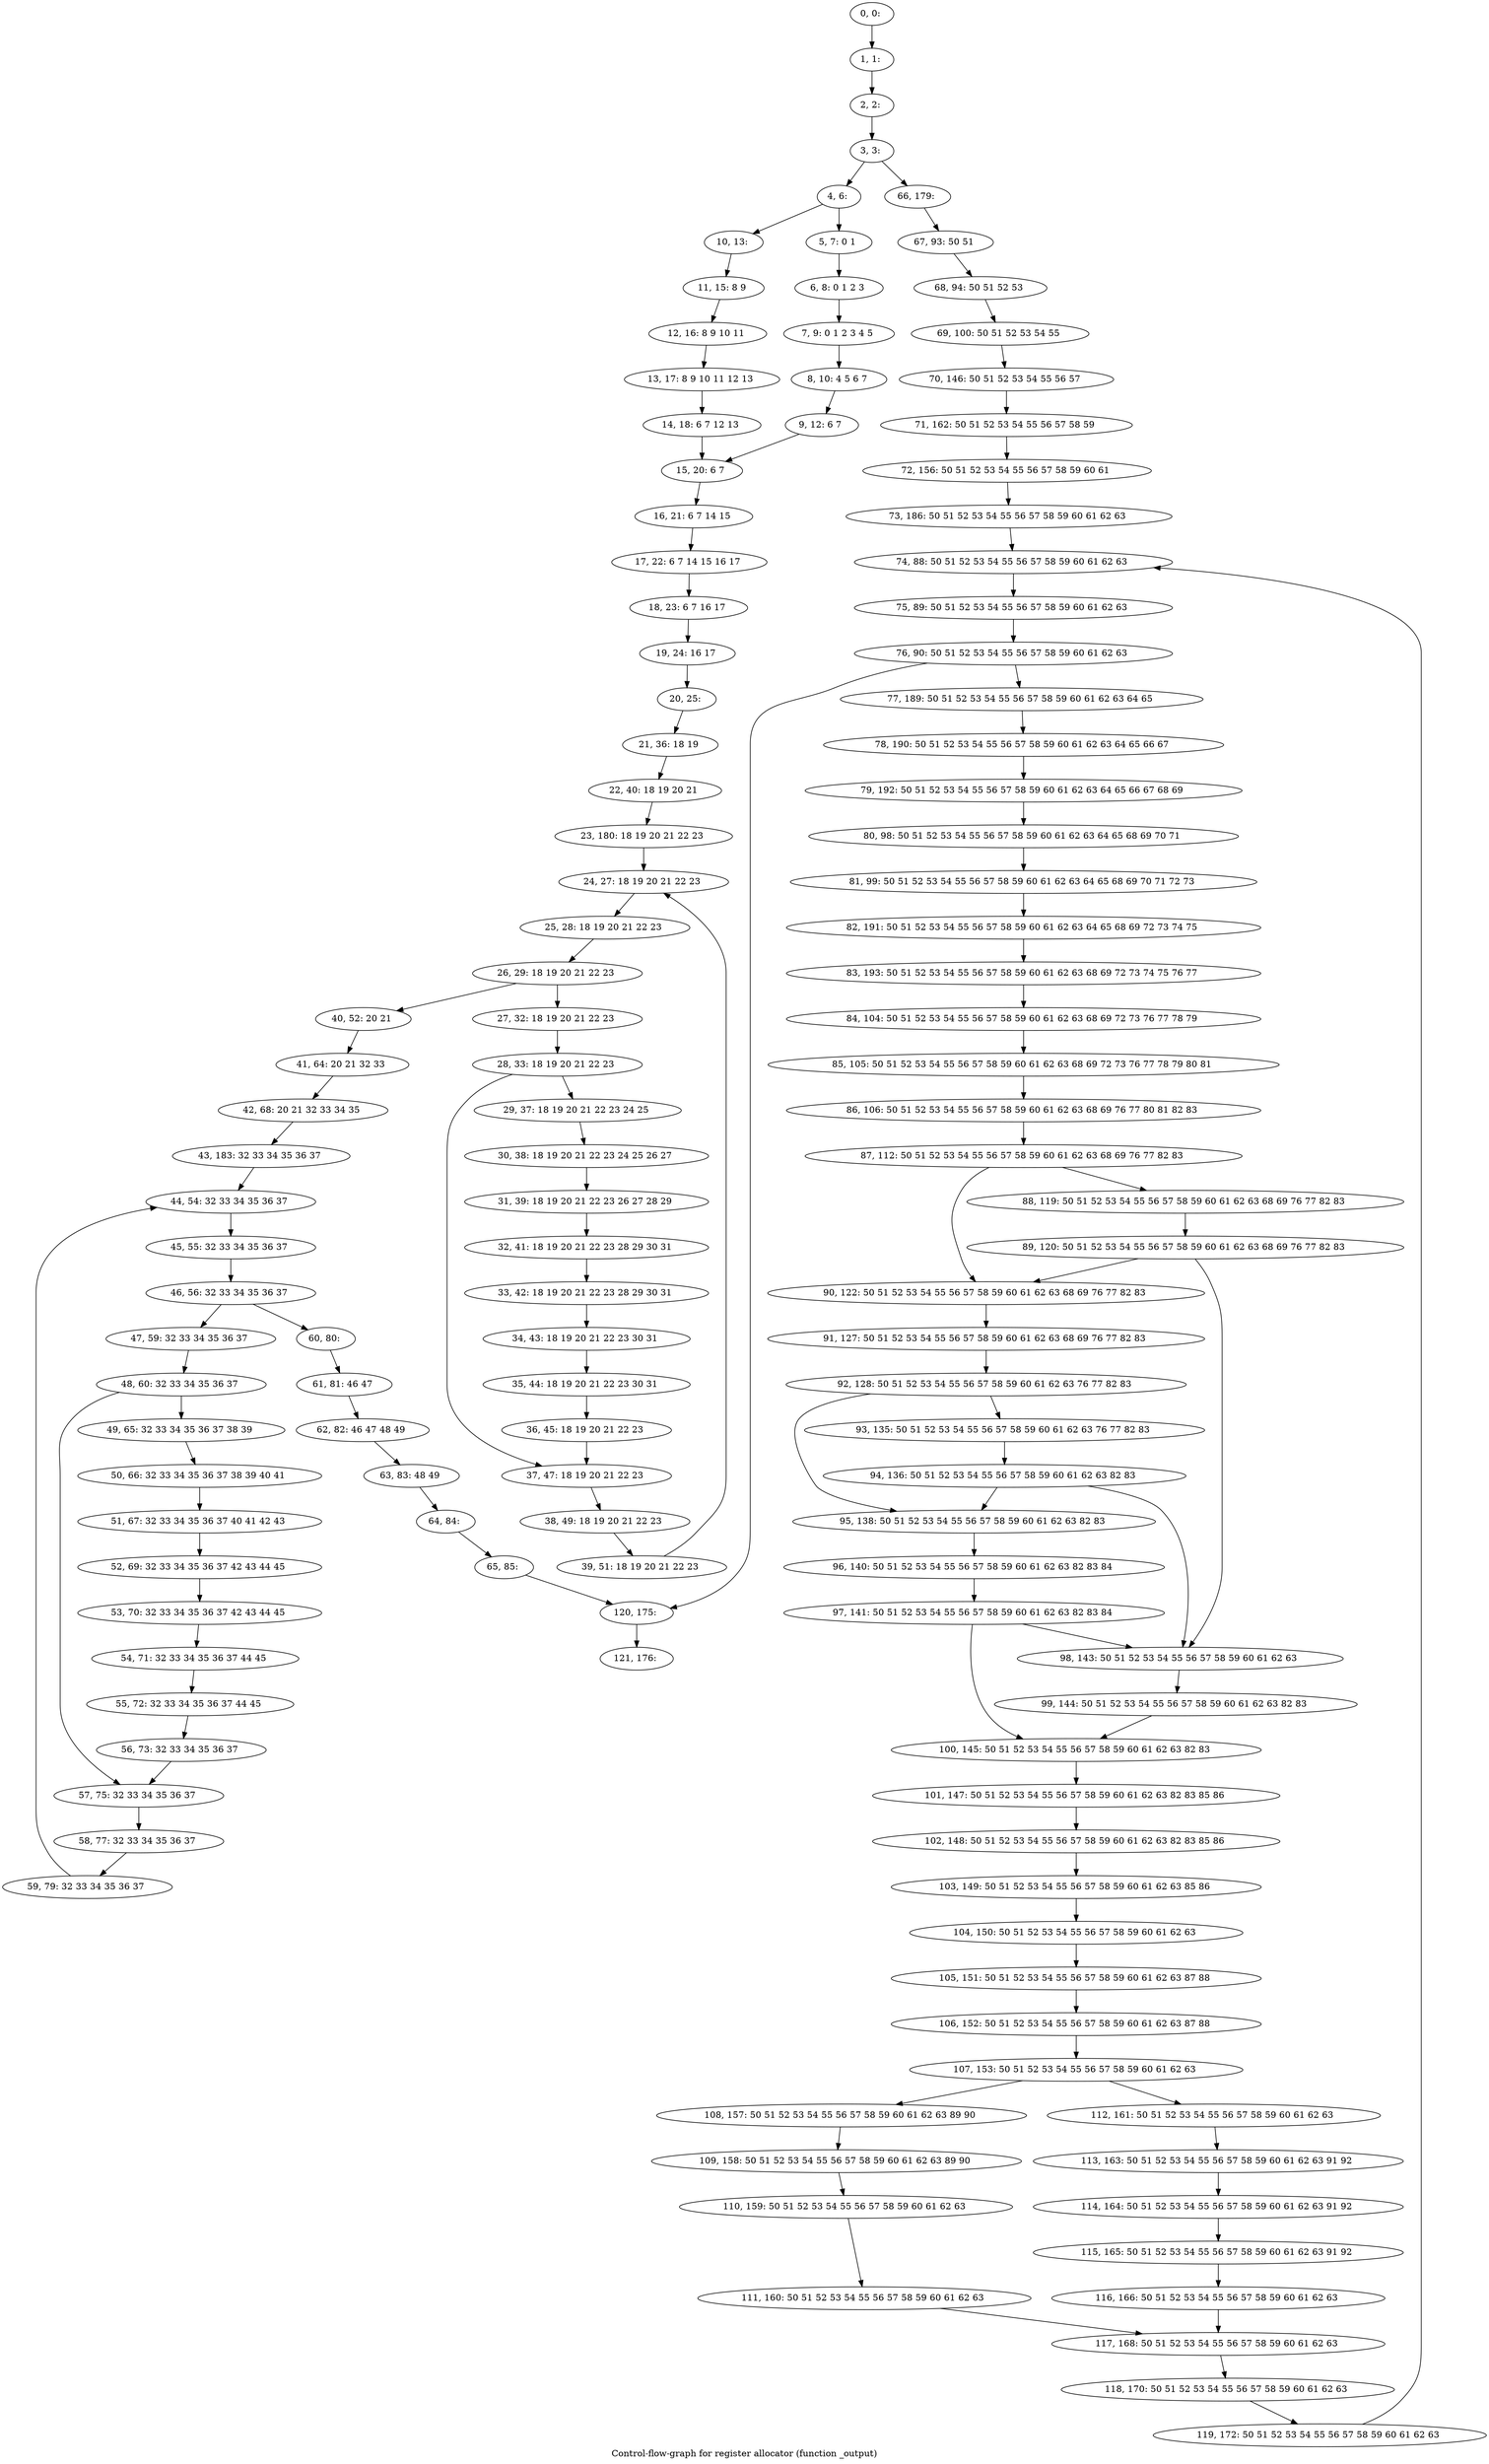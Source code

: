 digraph G {
graph [label="Control-flow-graph for register allocator (function _output)"]
0[label="0, 0: "];
1[label="1, 1: "];
2[label="2, 2: "];
3[label="3, 3: "];
4[label="4, 6: "];
5[label="5, 7: 0 1 "];
6[label="6, 8: 0 1 2 3 "];
7[label="7, 9: 0 1 2 3 4 5 "];
8[label="8, 10: 4 5 6 7 "];
9[label="9, 12: 6 7 "];
10[label="10, 13: "];
11[label="11, 15: 8 9 "];
12[label="12, 16: 8 9 10 11 "];
13[label="13, 17: 8 9 10 11 12 13 "];
14[label="14, 18: 6 7 12 13 "];
15[label="15, 20: 6 7 "];
16[label="16, 21: 6 7 14 15 "];
17[label="17, 22: 6 7 14 15 16 17 "];
18[label="18, 23: 6 7 16 17 "];
19[label="19, 24: 16 17 "];
20[label="20, 25: "];
21[label="21, 36: 18 19 "];
22[label="22, 40: 18 19 20 21 "];
23[label="23, 180: 18 19 20 21 22 23 "];
24[label="24, 27: 18 19 20 21 22 23 "];
25[label="25, 28: 18 19 20 21 22 23 "];
26[label="26, 29: 18 19 20 21 22 23 "];
27[label="27, 32: 18 19 20 21 22 23 "];
28[label="28, 33: 18 19 20 21 22 23 "];
29[label="29, 37: 18 19 20 21 22 23 24 25 "];
30[label="30, 38: 18 19 20 21 22 23 24 25 26 27 "];
31[label="31, 39: 18 19 20 21 22 23 26 27 28 29 "];
32[label="32, 41: 18 19 20 21 22 23 28 29 30 31 "];
33[label="33, 42: 18 19 20 21 22 23 28 29 30 31 "];
34[label="34, 43: 18 19 20 21 22 23 30 31 "];
35[label="35, 44: 18 19 20 21 22 23 30 31 "];
36[label="36, 45: 18 19 20 21 22 23 "];
37[label="37, 47: 18 19 20 21 22 23 "];
38[label="38, 49: 18 19 20 21 22 23 "];
39[label="39, 51: 18 19 20 21 22 23 "];
40[label="40, 52: 20 21 "];
41[label="41, 64: 20 21 32 33 "];
42[label="42, 68: 20 21 32 33 34 35 "];
43[label="43, 183: 32 33 34 35 36 37 "];
44[label="44, 54: 32 33 34 35 36 37 "];
45[label="45, 55: 32 33 34 35 36 37 "];
46[label="46, 56: 32 33 34 35 36 37 "];
47[label="47, 59: 32 33 34 35 36 37 "];
48[label="48, 60: 32 33 34 35 36 37 "];
49[label="49, 65: 32 33 34 35 36 37 38 39 "];
50[label="50, 66: 32 33 34 35 36 37 38 39 40 41 "];
51[label="51, 67: 32 33 34 35 36 37 40 41 42 43 "];
52[label="52, 69: 32 33 34 35 36 37 42 43 44 45 "];
53[label="53, 70: 32 33 34 35 36 37 42 43 44 45 "];
54[label="54, 71: 32 33 34 35 36 37 44 45 "];
55[label="55, 72: 32 33 34 35 36 37 44 45 "];
56[label="56, 73: 32 33 34 35 36 37 "];
57[label="57, 75: 32 33 34 35 36 37 "];
58[label="58, 77: 32 33 34 35 36 37 "];
59[label="59, 79: 32 33 34 35 36 37 "];
60[label="60, 80: "];
61[label="61, 81: 46 47 "];
62[label="62, 82: 46 47 48 49 "];
63[label="63, 83: 48 49 "];
64[label="64, 84: "];
65[label="65, 85: "];
66[label="66, 179: "];
67[label="67, 93: 50 51 "];
68[label="68, 94: 50 51 52 53 "];
69[label="69, 100: 50 51 52 53 54 55 "];
70[label="70, 146: 50 51 52 53 54 55 56 57 "];
71[label="71, 162: 50 51 52 53 54 55 56 57 58 59 "];
72[label="72, 156: 50 51 52 53 54 55 56 57 58 59 60 61 "];
73[label="73, 186: 50 51 52 53 54 55 56 57 58 59 60 61 62 63 "];
74[label="74, 88: 50 51 52 53 54 55 56 57 58 59 60 61 62 63 "];
75[label="75, 89: 50 51 52 53 54 55 56 57 58 59 60 61 62 63 "];
76[label="76, 90: 50 51 52 53 54 55 56 57 58 59 60 61 62 63 "];
77[label="77, 189: 50 51 52 53 54 55 56 57 58 59 60 61 62 63 64 65 "];
78[label="78, 190: 50 51 52 53 54 55 56 57 58 59 60 61 62 63 64 65 66 67 "];
79[label="79, 192: 50 51 52 53 54 55 56 57 58 59 60 61 62 63 64 65 66 67 68 69 "];
80[label="80, 98: 50 51 52 53 54 55 56 57 58 59 60 61 62 63 64 65 68 69 70 71 "];
81[label="81, 99: 50 51 52 53 54 55 56 57 58 59 60 61 62 63 64 65 68 69 70 71 72 73 "];
82[label="82, 191: 50 51 52 53 54 55 56 57 58 59 60 61 62 63 64 65 68 69 72 73 74 75 "];
83[label="83, 193: 50 51 52 53 54 55 56 57 58 59 60 61 62 63 68 69 72 73 74 75 76 77 "];
84[label="84, 104: 50 51 52 53 54 55 56 57 58 59 60 61 62 63 68 69 72 73 76 77 78 79 "];
85[label="85, 105: 50 51 52 53 54 55 56 57 58 59 60 61 62 63 68 69 72 73 76 77 78 79 80 81 "];
86[label="86, 106: 50 51 52 53 54 55 56 57 58 59 60 61 62 63 68 69 76 77 80 81 82 83 "];
87[label="87, 112: 50 51 52 53 54 55 56 57 58 59 60 61 62 63 68 69 76 77 82 83 "];
88[label="88, 119: 50 51 52 53 54 55 56 57 58 59 60 61 62 63 68 69 76 77 82 83 "];
89[label="89, 120: 50 51 52 53 54 55 56 57 58 59 60 61 62 63 68 69 76 77 82 83 "];
90[label="90, 122: 50 51 52 53 54 55 56 57 58 59 60 61 62 63 68 69 76 77 82 83 "];
91[label="91, 127: 50 51 52 53 54 55 56 57 58 59 60 61 62 63 68 69 76 77 82 83 "];
92[label="92, 128: 50 51 52 53 54 55 56 57 58 59 60 61 62 63 76 77 82 83 "];
93[label="93, 135: 50 51 52 53 54 55 56 57 58 59 60 61 62 63 76 77 82 83 "];
94[label="94, 136: 50 51 52 53 54 55 56 57 58 59 60 61 62 63 82 83 "];
95[label="95, 138: 50 51 52 53 54 55 56 57 58 59 60 61 62 63 82 83 "];
96[label="96, 140: 50 51 52 53 54 55 56 57 58 59 60 61 62 63 82 83 84 "];
97[label="97, 141: 50 51 52 53 54 55 56 57 58 59 60 61 62 63 82 83 84 "];
98[label="98, 143: 50 51 52 53 54 55 56 57 58 59 60 61 62 63 "];
99[label="99, 144: 50 51 52 53 54 55 56 57 58 59 60 61 62 63 82 83 "];
100[label="100, 145: 50 51 52 53 54 55 56 57 58 59 60 61 62 63 82 83 "];
101[label="101, 147: 50 51 52 53 54 55 56 57 58 59 60 61 62 63 82 83 85 86 "];
102[label="102, 148: 50 51 52 53 54 55 56 57 58 59 60 61 62 63 82 83 85 86 "];
103[label="103, 149: 50 51 52 53 54 55 56 57 58 59 60 61 62 63 85 86 "];
104[label="104, 150: 50 51 52 53 54 55 56 57 58 59 60 61 62 63 "];
105[label="105, 151: 50 51 52 53 54 55 56 57 58 59 60 61 62 63 87 88 "];
106[label="106, 152: 50 51 52 53 54 55 56 57 58 59 60 61 62 63 87 88 "];
107[label="107, 153: 50 51 52 53 54 55 56 57 58 59 60 61 62 63 "];
108[label="108, 157: 50 51 52 53 54 55 56 57 58 59 60 61 62 63 89 90 "];
109[label="109, 158: 50 51 52 53 54 55 56 57 58 59 60 61 62 63 89 90 "];
110[label="110, 159: 50 51 52 53 54 55 56 57 58 59 60 61 62 63 "];
111[label="111, 160: 50 51 52 53 54 55 56 57 58 59 60 61 62 63 "];
112[label="112, 161: 50 51 52 53 54 55 56 57 58 59 60 61 62 63 "];
113[label="113, 163: 50 51 52 53 54 55 56 57 58 59 60 61 62 63 91 92 "];
114[label="114, 164: 50 51 52 53 54 55 56 57 58 59 60 61 62 63 91 92 "];
115[label="115, 165: 50 51 52 53 54 55 56 57 58 59 60 61 62 63 91 92 "];
116[label="116, 166: 50 51 52 53 54 55 56 57 58 59 60 61 62 63 "];
117[label="117, 168: 50 51 52 53 54 55 56 57 58 59 60 61 62 63 "];
118[label="118, 170: 50 51 52 53 54 55 56 57 58 59 60 61 62 63 "];
119[label="119, 172: 50 51 52 53 54 55 56 57 58 59 60 61 62 63 "];
120[label="120, 175: "];
121[label="121, 176: "];
0->1 ;
1->2 ;
2->3 ;
3->4 ;
3->66 ;
4->5 ;
4->10 ;
5->6 ;
6->7 ;
7->8 ;
8->9 ;
9->15 ;
10->11 ;
11->12 ;
12->13 ;
13->14 ;
14->15 ;
15->16 ;
16->17 ;
17->18 ;
18->19 ;
19->20 ;
20->21 ;
21->22 ;
22->23 ;
23->24 ;
24->25 ;
25->26 ;
26->27 ;
26->40 ;
27->28 ;
28->29 ;
28->37 ;
29->30 ;
30->31 ;
31->32 ;
32->33 ;
33->34 ;
34->35 ;
35->36 ;
36->37 ;
37->38 ;
38->39 ;
39->24 ;
40->41 ;
41->42 ;
42->43 ;
43->44 ;
44->45 ;
45->46 ;
46->47 ;
46->60 ;
47->48 ;
48->49 ;
48->57 ;
49->50 ;
50->51 ;
51->52 ;
52->53 ;
53->54 ;
54->55 ;
55->56 ;
56->57 ;
57->58 ;
58->59 ;
59->44 ;
60->61 ;
61->62 ;
62->63 ;
63->64 ;
64->65 ;
65->120 ;
66->67 ;
67->68 ;
68->69 ;
69->70 ;
70->71 ;
71->72 ;
72->73 ;
73->74 ;
74->75 ;
75->76 ;
76->77 ;
76->120 ;
77->78 ;
78->79 ;
79->80 ;
80->81 ;
81->82 ;
82->83 ;
83->84 ;
84->85 ;
85->86 ;
86->87 ;
87->88 ;
87->90 ;
88->89 ;
89->90 ;
89->98 ;
90->91 ;
91->92 ;
92->93 ;
92->95 ;
93->94 ;
94->95 ;
94->98 ;
95->96 ;
96->97 ;
97->98 ;
97->100 ;
98->99 ;
99->100 ;
100->101 ;
101->102 ;
102->103 ;
103->104 ;
104->105 ;
105->106 ;
106->107 ;
107->108 ;
107->112 ;
108->109 ;
109->110 ;
110->111 ;
111->117 ;
112->113 ;
113->114 ;
114->115 ;
115->116 ;
116->117 ;
117->118 ;
118->119 ;
119->74 ;
120->121 ;
}
